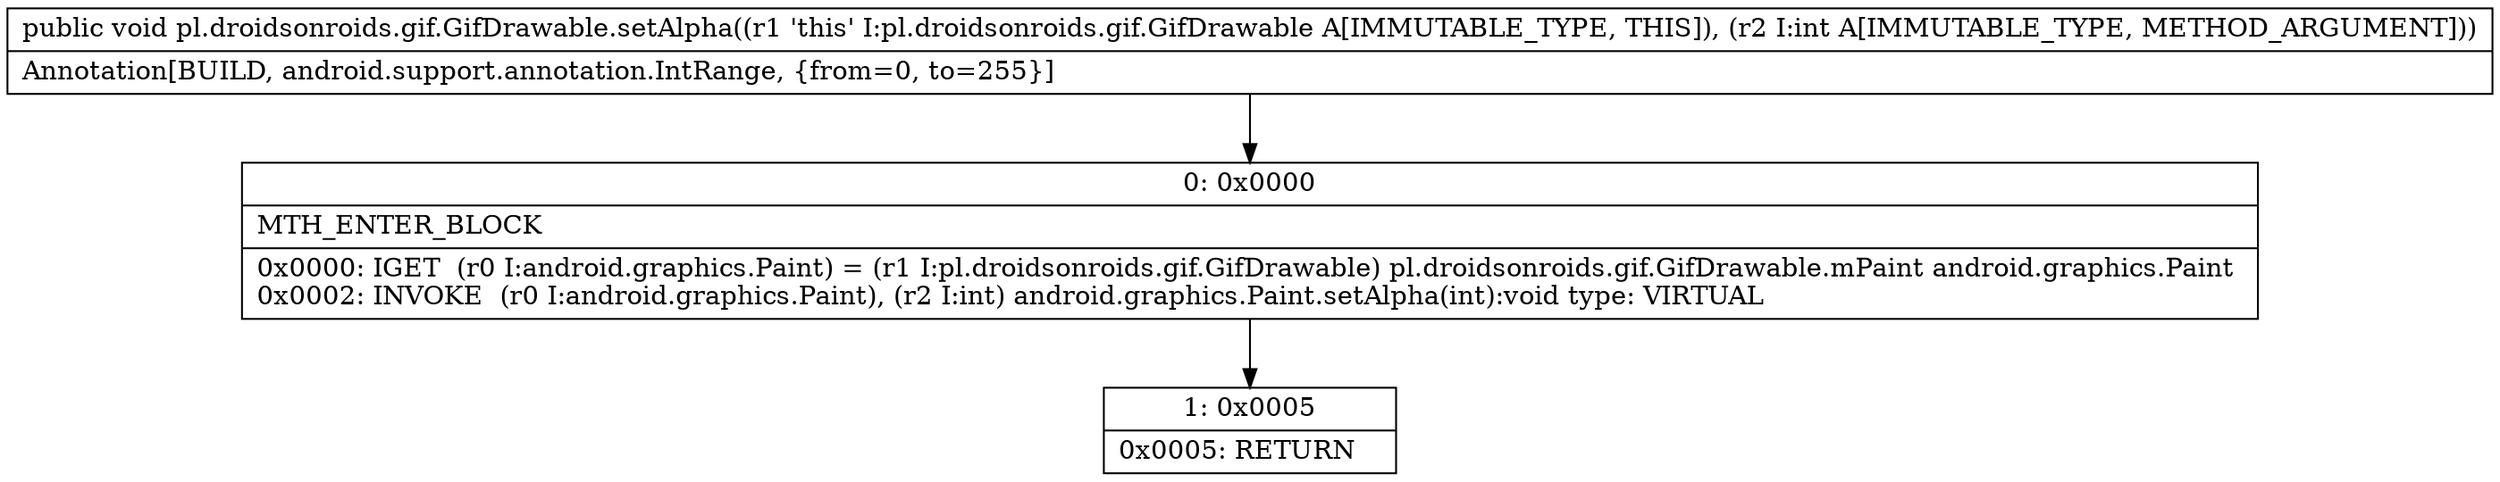digraph "CFG forpl.droidsonroids.gif.GifDrawable.setAlpha(I)V" {
Node_0 [shape=record,label="{0\:\ 0x0000|MTH_ENTER_BLOCK\l|0x0000: IGET  (r0 I:android.graphics.Paint) = (r1 I:pl.droidsonroids.gif.GifDrawable) pl.droidsonroids.gif.GifDrawable.mPaint android.graphics.Paint \l0x0002: INVOKE  (r0 I:android.graphics.Paint), (r2 I:int) android.graphics.Paint.setAlpha(int):void type: VIRTUAL \l}"];
Node_1 [shape=record,label="{1\:\ 0x0005|0x0005: RETURN   \l}"];
MethodNode[shape=record,label="{public void pl.droidsonroids.gif.GifDrawable.setAlpha((r1 'this' I:pl.droidsonroids.gif.GifDrawable A[IMMUTABLE_TYPE, THIS]), (r2 I:int A[IMMUTABLE_TYPE, METHOD_ARGUMENT]))  | Annotation[BUILD, android.support.annotation.IntRange, \{from=0, to=255\}]\l}"];
MethodNode -> Node_0;
Node_0 -> Node_1;
}

